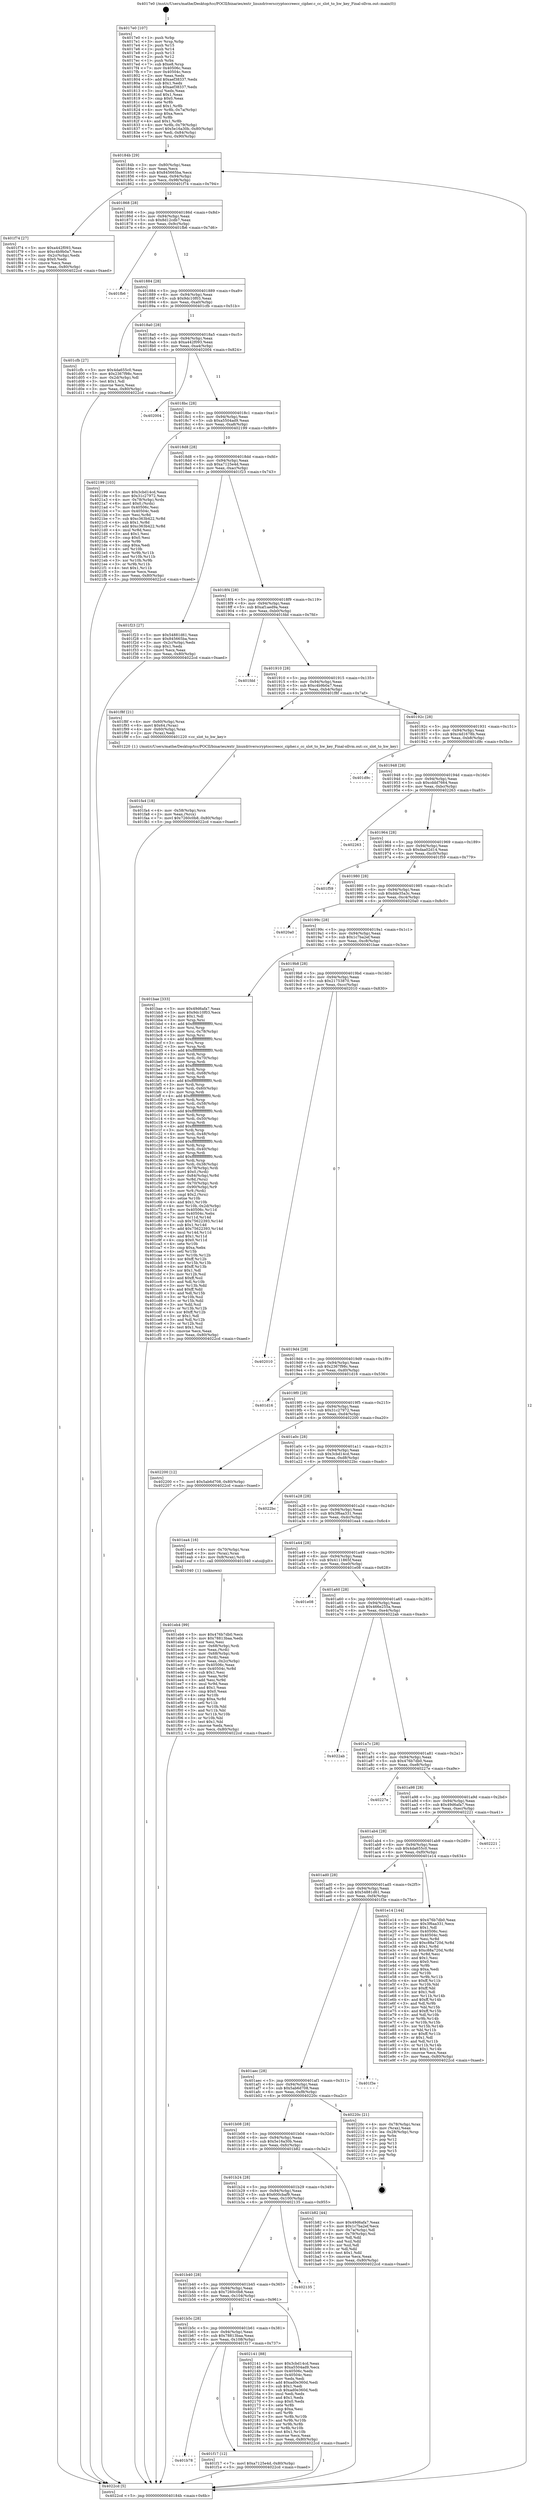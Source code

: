 digraph "0x4017e0" {
  label = "0x4017e0 (/mnt/c/Users/mathe/Desktop/tcc/POCII/binaries/extr_linuxdriverscryptoccreecc_cipher.c_cc_slot_to_hw_key_Final-ollvm.out::main(0))"
  labelloc = "t"
  node[shape=record]

  Entry [label="",width=0.3,height=0.3,shape=circle,fillcolor=black,style=filled]
  "0x40184b" [label="{
     0x40184b [29]\l
     | [instrs]\l
     &nbsp;&nbsp;0x40184b \<+3\>: mov -0x80(%rbp),%eax\l
     &nbsp;&nbsp;0x40184e \<+2\>: mov %eax,%ecx\l
     &nbsp;&nbsp;0x401850 \<+6\>: sub $0x845665ba,%ecx\l
     &nbsp;&nbsp;0x401856 \<+6\>: mov %eax,-0x94(%rbp)\l
     &nbsp;&nbsp;0x40185c \<+6\>: mov %ecx,-0x98(%rbp)\l
     &nbsp;&nbsp;0x401862 \<+6\>: je 0000000000401f74 \<main+0x794\>\l
  }"]
  "0x401f74" [label="{
     0x401f74 [27]\l
     | [instrs]\l
     &nbsp;&nbsp;0x401f74 \<+5\>: mov $0xa442f093,%eax\l
     &nbsp;&nbsp;0x401f79 \<+5\>: mov $0xc4b9b0a7,%ecx\l
     &nbsp;&nbsp;0x401f7e \<+3\>: mov -0x2c(%rbp),%edx\l
     &nbsp;&nbsp;0x401f81 \<+3\>: cmp $0x0,%edx\l
     &nbsp;&nbsp;0x401f84 \<+3\>: cmove %ecx,%eax\l
     &nbsp;&nbsp;0x401f87 \<+3\>: mov %eax,-0x80(%rbp)\l
     &nbsp;&nbsp;0x401f8a \<+5\>: jmp 00000000004022cd \<main+0xaed\>\l
  }"]
  "0x401868" [label="{
     0x401868 [28]\l
     | [instrs]\l
     &nbsp;&nbsp;0x401868 \<+5\>: jmp 000000000040186d \<main+0x8d\>\l
     &nbsp;&nbsp;0x40186d \<+6\>: mov -0x94(%rbp),%eax\l
     &nbsp;&nbsp;0x401873 \<+5\>: sub $0x8d12cdb7,%eax\l
     &nbsp;&nbsp;0x401878 \<+6\>: mov %eax,-0x9c(%rbp)\l
     &nbsp;&nbsp;0x40187e \<+6\>: je 0000000000401fb6 \<main+0x7d6\>\l
  }"]
  Exit [label="",width=0.3,height=0.3,shape=circle,fillcolor=black,style=filled,peripheries=2]
  "0x401fb6" [label="{
     0x401fb6\l
  }", style=dashed]
  "0x401884" [label="{
     0x401884 [28]\l
     | [instrs]\l
     &nbsp;&nbsp;0x401884 \<+5\>: jmp 0000000000401889 \<main+0xa9\>\l
     &nbsp;&nbsp;0x401889 \<+6\>: mov -0x94(%rbp),%eax\l
     &nbsp;&nbsp;0x40188f \<+5\>: sub $0x9dc10f03,%eax\l
     &nbsp;&nbsp;0x401894 \<+6\>: mov %eax,-0xa0(%rbp)\l
     &nbsp;&nbsp;0x40189a \<+6\>: je 0000000000401cfb \<main+0x51b\>\l
  }"]
  "0x401fa4" [label="{
     0x401fa4 [18]\l
     | [instrs]\l
     &nbsp;&nbsp;0x401fa4 \<+4\>: mov -0x58(%rbp),%rcx\l
     &nbsp;&nbsp;0x401fa8 \<+2\>: mov %eax,(%rcx)\l
     &nbsp;&nbsp;0x401faa \<+7\>: movl $0x7260c0b8,-0x80(%rbp)\l
     &nbsp;&nbsp;0x401fb1 \<+5\>: jmp 00000000004022cd \<main+0xaed\>\l
  }"]
  "0x401cfb" [label="{
     0x401cfb [27]\l
     | [instrs]\l
     &nbsp;&nbsp;0x401cfb \<+5\>: mov $0x4da655c0,%eax\l
     &nbsp;&nbsp;0x401d00 \<+5\>: mov $0x2367f98c,%ecx\l
     &nbsp;&nbsp;0x401d05 \<+3\>: mov -0x2d(%rbp),%dl\l
     &nbsp;&nbsp;0x401d08 \<+3\>: test $0x1,%dl\l
     &nbsp;&nbsp;0x401d0b \<+3\>: cmovne %ecx,%eax\l
     &nbsp;&nbsp;0x401d0e \<+3\>: mov %eax,-0x80(%rbp)\l
     &nbsp;&nbsp;0x401d11 \<+5\>: jmp 00000000004022cd \<main+0xaed\>\l
  }"]
  "0x4018a0" [label="{
     0x4018a0 [28]\l
     | [instrs]\l
     &nbsp;&nbsp;0x4018a0 \<+5\>: jmp 00000000004018a5 \<main+0xc5\>\l
     &nbsp;&nbsp;0x4018a5 \<+6\>: mov -0x94(%rbp),%eax\l
     &nbsp;&nbsp;0x4018ab \<+5\>: sub $0xa442f093,%eax\l
     &nbsp;&nbsp;0x4018b0 \<+6\>: mov %eax,-0xa4(%rbp)\l
     &nbsp;&nbsp;0x4018b6 \<+6\>: je 0000000000402004 \<main+0x824\>\l
  }"]
  "0x401b78" [label="{
     0x401b78\l
  }", style=dashed]
  "0x402004" [label="{
     0x402004\l
  }", style=dashed]
  "0x4018bc" [label="{
     0x4018bc [28]\l
     | [instrs]\l
     &nbsp;&nbsp;0x4018bc \<+5\>: jmp 00000000004018c1 \<main+0xe1\>\l
     &nbsp;&nbsp;0x4018c1 \<+6\>: mov -0x94(%rbp),%eax\l
     &nbsp;&nbsp;0x4018c7 \<+5\>: sub $0xa5504ad9,%eax\l
     &nbsp;&nbsp;0x4018cc \<+6\>: mov %eax,-0xa8(%rbp)\l
     &nbsp;&nbsp;0x4018d2 \<+6\>: je 0000000000402199 \<main+0x9b9\>\l
  }"]
  "0x401f17" [label="{
     0x401f17 [12]\l
     | [instrs]\l
     &nbsp;&nbsp;0x401f17 \<+7\>: movl $0xa7125e4d,-0x80(%rbp)\l
     &nbsp;&nbsp;0x401f1e \<+5\>: jmp 00000000004022cd \<main+0xaed\>\l
  }"]
  "0x402199" [label="{
     0x402199 [103]\l
     | [instrs]\l
     &nbsp;&nbsp;0x402199 \<+5\>: mov $0x3cbd14cd,%eax\l
     &nbsp;&nbsp;0x40219e \<+5\>: mov $0x31c27972,%ecx\l
     &nbsp;&nbsp;0x4021a3 \<+4\>: mov -0x78(%rbp),%rdx\l
     &nbsp;&nbsp;0x4021a7 \<+6\>: movl $0x0,(%rdx)\l
     &nbsp;&nbsp;0x4021ad \<+7\>: mov 0x40506c,%esi\l
     &nbsp;&nbsp;0x4021b4 \<+7\>: mov 0x40504c,%edi\l
     &nbsp;&nbsp;0x4021bb \<+3\>: mov %esi,%r8d\l
     &nbsp;&nbsp;0x4021be \<+7\>: sub $0xc363b422,%r8d\l
     &nbsp;&nbsp;0x4021c5 \<+4\>: sub $0x1,%r8d\l
     &nbsp;&nbsp;0x4021c9 \<+7\>: add $0xc363b422,%r8d\l
     &nbsp;&nbsp;0x4021d0 \<+4\>: imul %r8d,%esi\l
     &nbsp;&nbsp;0x4021d4 \<+3\>: and $0x1,%esi\l
     &nbsp;&nbsp;0x4021d7 \<+3\>: cmp $0x0,%esi\l
     &nbsp;&nbsp;0x4021da \<+4\>: sete %r9b\l
     &nbsp;&nbsp;0x4021de \<+3\>: cmp $0xa,%edi\l
     &nbsp;&nbsp;0x4021e1 \<+4\>: setl %r10b\l
     &nbsp;&nbsp;0x4021e5 \<+3\>: mov %r9b,%r11b\l
     &nbsp;&nbsp;0x4021e8 \<+3\>: and %r10b,%r11b\l
     &nbsp;&nbsp;0x4021eb \<+3\>: xor %r10b,%r9b\l
     &nbsp;&nbsp;0x4021ee \<+3\>: or %r9b,%r11b\l
     &nbsp;&nbsp;0x4021f1 \<+4\>: test $0x1,%r11b\l
     &nbsp;&nbsp;0x4021f5 \<+3\>: cmovne %ecx,%eax\l
     &nbsp;&nbsp;0x4021f8 \<+3\>: mov %eax,-0x80(%rbp)\l
     &nbsp;&nbsp;0x4021fb \<+5\>: jmp 00000000004022cd \<main+0xaed\>\l
  }"]
  "0x4018d8" [label="{
     0x4018d8 [28]\l
     | [instrs]\l
     &nbsp;&nbsp;0x4018d8 \<+5\>: jmp 00000000004018dd \<main+0xfd\>\l
     &nbsp;&nbsp;0x4018dd \<+6\>: mov -0x94(%rbp),%eax\l
     &nbsp;&nbsp;0x4018e3 \<+5\>: sub $0xa7125e4d,%eax\l
     &nbsp;&nbsp;0x4018e8 \<+6\>: mov %eax,-0xac(%rbp)\l
     &nbsp;&nbsp;0x4018ee \<+6\>: je 0000000000401f23 \<main+0x743\>\l
  }"]
  "0x401b5c" [label="{
     0x401b5c [28]\l
     | [instrs]\l
     &nbsp;&nbsp;0x401b5c \<+5\>: jmp 0000000000401b61 \<main+0x381\>\l
     &nbsp;&nbsp;0x401b61 \<+6\>: mov -0x94(%rbp),%eax\l
     &nbsp;&nbsp;0x401b67 \<+5\>: sub $0x78813baa,%eax\l
     &nbsp;&nbsp;0x401b6c \<+6\>: mov %eax,-0x108(%rbp)\l
     &nbsp;&nbsp;0x401b72 \<+6\>: je 0000000000401f17 \<main+0x737\>\l
  }"]
  "0x401f23" [label="{
     0x401f23 [27]\l
     | [instrs]\l
     &nbsp;&nbsp;0x401f23 \<+5\>: mov $0x54881d61,%eax\l
     &nbsp;&nbsp;0x401f28 \<+5\>: mov $0x845665ba,%ecx\l
     &nbsp;&nbsp;0x401f2d \<+3\>: mov -0x2c(%rbp),%edx\l
     &nbsp;&nbsp;0x401f30 \<+3\>: cmp $0x1,%edx\l
     &nbsp;&nbsp;0x401f33 \<+3\>: cmovl %ecx,%eax\l
     &nbsp;&nbsp;0x401f36 \<+3\>: mov %eax,-0x80(%rbp)\l
     &nbsp;&nbsp;0x401f39 \<+5\>: jmp 00000000004022cd \<main+0xaed\>\l
  }"]
  "0x4018f4" [label="{
     0x4018f4 [28]\l
     | [instrs]\l
     &nbsp;&nbsp;0x4018f4 \<+5\>: jmp 00000000004018f9 \<main+0x119\>\l
     &nbsp;&nbsp;0x4018f9 \<+6\>: mov -0x94(%rbp),%eax\l
     &nbsp;&nbsp;0x4018ff \<+5\>: sub $0xaf1aed9a,%eax\l
     &nbsp;&nbsp;0x401904 \<+6\>: mov %eax,-0xb0(%rbp)\l
     &nbsp;&nbsp;0x40190a \<+6\>: je 0000000000401fdd \<main+0x7fd\>\l
  }"]
  "0x402141" [label="{
     0x402141 [88]\l
     | [instrs]\l
     &nbsp;&nbsp;0x402141 \<+5\>: mov $0x3cbd14cd,%eax\l
     &nbsp;&nbsp;0x402146 \<+5\>: mov $0xa5504ad9,%ecx\l
     &nbsp;&nbsp;0x40214b \<+7\>: mov 0x40506c,%edx\l
     &nbsp;&nbsp;0x402152 \<+7\>: mov 0x40504c,%esi\l
     &nbsp;&nbsp;0x402159 \<+2\>: mov %edx,%edi\l
     &nbsp;&nbsp;0x40215b \<+6\>: add $0xad0e360d,%edi\l
     &nbsp;&nbsp;0x402161 \<+3\>: sub $0x1,%edi\l
     &nbsp;&nbsp;0x402164 \<+6\>: sub $0xad0e360d,%edi\l
     &nbsp;&nbsp;0x40216a \<+3\>: imul %edi,%edx\l
     &nbsp;&nbsp;0x40216d \<+3\>: and $0x1,%edx\l
     &nbsp;&nbsp;0x402170 \<+3\>: cmp $0x0,%edx\l
     &nbsp;&nbsp;0x402173 \<+4\>: sete %r8b\l
     &nbsp;&nbsp;0x402177 \<+3\>: cmp $0xa,%esi\l
     &nbsp;&nbsp;0x40217a \<+4\>: setl %r9b\l
     &nbsp;&nbsp;0x40217e \<+3\>: mov %r8b,%r10b\l
     &nbsp;&nbsp;0x402181 \<+3\>: and %r9b,%r10b\l
     &nbsp;&nbsp;0x402184 \<+3\>: xor %r9b,%r8b\l
     &nbsp;&nbsp;0x402187 \<+3\>: or %r8b,%r10b\l
     &nbsp;&nbsp;0x40218a \<+4\>: test $0x1,%r10b\l
     &nbsp;&nbsp;0x40218e \<+3\>: cmovne %ecx,%eax\l
     &nbsp;&nbsp;0x402191 \<+3\>: mov %eax,-0x80(%rbp)\l
     &nbsp;&nbsp;0x402194 \<+5\>: jmp 00000000004022cd \<main+0xaed\>\l
  }"]
  "0x401fdd" [label="{
     0x401fdd\l
  }", style=dashed]
  "0x401910" [label="{
     0x401910 [28]\l
     | [instrs]\l
     &nbsp;&nbsp;0x401910 \<+5\>: jmp 0000000000401915 \<main+0x135\>\l
     &nbsp;&nbsp;0x401915 \<+6\>: mov -0x94(%rbp),%eax\l
     &nbsp;&nbsp;0x40191b \<+5\>: sub $0xc4b9b0a7,%eax\l
     &nbsp;&nbsp;0x401920 \<+6\>: mov %eax,-0xb4(%rbp)\l
     &nbsp;&nbsp;0x401926 \<+6\>: je 0000000000401f8f \<main+0x7af\>\l
  }"]
  "0x401b40" [label="{
     0x401b40 [28]\l
     | [instrs]\l
     &nbsp;&nbsp;0x401b40 \<+5\>: jmp 0000000000401b45 \<main+0x365\>\l
     &nbsp;&nbsp;0x401b45 \<+6\>: mov -0x94(%rbp),%eax\l
     &nbsp;&nbsp;0x401b4b \<+5\>: sub $0x7260c0b8,%eax\l
     &nbsp;&nbsp;0x401b50 \<+6\>: mov %eax,-0x104(%rbp)\l
     &nbsp;&nbsp;0x401b56 \<+6\>: je 0000000000402141 \<main+0x961\>\l
  }"]
  "0x401f8f" [label="{
     0x401f8f [21]\l
     | [instrs]\l
     &nbsp;&nbsp;0x401f8f \<+4\>: mov -0x60(%rbp),%rax\l
     &nbsp;&nbsp;0x401f93 \<+6\>: movl $0x64,(%rax)\l
     &nbsp;&nbsp;0x401f99 \<+4\>: mov -0x60(%rbp),%rax\l
     &nbsp;&nbsp;0x401f9d \<+2\>: mov (%rax),%edi\l
     &nbsp;&nbsp;0x401f9f \<+5\>: call 0000000000401220 \<cc_slot_to_hw_key\>\l
     | [calls]\l
     &nbsp;&nbsp;0x401220 \{1\} (/mnt/c/Users/mathe/Desktop/tcc/POCII/binaries/extr_linuxdriverscryptoccreecc_cipher.c_cc_slot_to_hw_key_Final-ollvm.out::cc_slot_to_hw_key)\l
  }"]
  "0x40192c" [label="{
     0x40192c [28]\l
     | [instrs]\l
     &nbsp;&nbsp;0x40192c \<+5\>: jmp 0000000000401931 \<main+0x151\>\l
     &nbsp;&nbsp;0x401931 \<+6\>: mov -0x94(%rbp),%eax\l
     &nbsp;&nbsp;0x401937 \<+5\>: sub $0xc4d1678b,%eax\l
     &nbsp;&nbsp;0x40193c \<+6\>: mov %eax,-0xb8(%rbp)\l
     &nbsp;&nbsp;0x401942 \<+6\>: je 0000000000401d9c \<main+0x5bc\>\l
  }"]
  "0x402135" [label="{
     0x402135\l
  }", style=dashed]
  "0x401d9c" [label="{
     0x401d9c\l
  }", style=dashed]
  "0x401948" [label="{
     0x401948 [28]\l
     | [instrs]\l
     &nbsp;&nbsp;0x401948 \<+5\>: jmp 000000000040194d \<main+0x16d\>\l
     &nbsp;&nbsp;0x40194d \<+6\>: mov -0x94(%rbp),%eax\l
     &nbsp;&nbsp;0x401953 \<+5\>: sub $0xcddd7664,%eax\l
     &nbsp;&nbsp;0x401958 \<+6\>: mov %eax,-0xbc(%rbp)\l
     &nbsp;&nbsp;0x40195e \<+6\>: je 0000000000402263 \<main+0xa83\>\l
  }"]
  "0x401eb4" [label="{
     0x401eb4 [99]\l
     | [instrs]\l
     &nbsp;&nbsp;0x401eb4 \<+5\>: mov $0x476b7db0,%ecx\l
     &nbsp;&nbsp;0x401eb9 \<+5\>: mov $0x78813baa,%edx\l
     &nbsp;&nbsp;0x401ebe \<+2\>: xor %esi,%esi\l
     &nbsp;&nbsp;0x401ec0 \<+4\>: mov -0x68(%rbp),%rdi\l
     &nbsp;&nbsp;0x401ec4 \<+2\>: mov %eax,(%rdi)\l
     &nbsp;&nbsp;0x401ec6 \<+4\>: mov -0x68(%rbp),%rdi\l
     &nbsp;&nbsp;0x401eca \<+2\>: mov (%rdi),%eax\l
     &nbsp;&nbsp;0x401ecc \<+3\>: mov %eax,-0x2c(%rbp)\l
     &nbsp;&nbsp;0x401ecf \<+7\>: mov 0x40506c,%eax\l
     &nbsp;&nbsp;0x401ed6 \<+8\>: mov 0x40504c,%r8d\l
     &nbsp;&nbsp;0x401ede \<+3\>: sub $0x1,%esi\l
     &nbsp;&nbsp;0x401ee1 \<+3\>: mov %eax,%r9d\l
     &nbsp;&nbsp;0x401ee4 \<+3\>: add %esi,%r9d\l
     &nbsp;&nbsp;0x401ee7 \<+4\>: imul %r9d,%eax\l
     &nbsp;&nbsp;0x401eeb \<+3\>: and $0x1,%eax\l
     &nbsp;&nbsp;0x401eee \<+3\>: cmp $0x0,%eax\l
     &nbsp;&nbsp;0x401ef1 \<+4\>: sete %r10b\l
     &nbsp;&nbsp;0x401ef5 \<+4\>: cmp $0xa,%r8d\l
     &nbsp;&nbsp;0x401ef9 \<+4\>: setl %r11b\l
     &nbsp;&nbsp;0x401efd \<+3\>: mov %r10b,%bl\l
     &nbsp;&nbsp;0x401f00 \<+3\>: and %r11b,%bl\l
     &nbsp;&nbsp;0x401f03 \<+3\>: xor %r11b,%r10b\l
     &nbsp;&nbsp;0x401f06 \<+3\>: or %r10b,%bl\l
     &nbsp;&nbsp;0x401f09 \<+3\>: test $0x1,%bl\l
     &nbsp;&nbsp;0x401f0c \<+3\>: cmovne %edx,%ecx\l
     &nbsp;&nbsp;0x401f0f \<+3\>: mov %ecx,-0x80(%rbp)\l
     &nbsp;&nbsp;0x401f12 \<+5\>: jmp 00000000004022cd \<main+0xaed\>\l
  }"]
  "0x402263" [label="{
     0x402263\l
  }", style=dashed]
  "0x401964" [label="{
     0x401964 [28]\l
     | [instrs]\l
     &nbsp;&nbsp;0x401964 \<+5\>: jmp 0000000000401969 \<main+0x189\>\l
     &nbsp;&nbsp;0x401969 \<+6\>: mov -0x94(%rbp),%eax\l
     &nbsp;&nbsp;0x40196f \<+5\>: sub $0xdaa02d14,%eax\l
     &nbsp;&nbsp;0x401974 \<+6\>: mov %eax,-0xc0(%rbp)\l
     &nbsp;&nbsp;0x40197a \<+6\>: je 0000000000401f59 \<main+0x779\>\l
  }"]
  "0x4017e0" [label="{
     0x4017e0 [107]\l
     | [instrs]\l
     &nbsp;&nbsp;0x4017e0 \<+1\>: push %rbp\l
     &nbsp;&nbsp;0x4017e1 \<+3\>: mov %rsp,%rbp\l
     &nbsp;&nbsp;0x4017e4 \<+2\>: push %r15\l
     &nbsp;&nbsp;0x4017e6 \<+2\>: push %r14\l
     &nbsp;&nbsp;0x4017e8 \<+2\>: push %r13\l
     &nbsp;&nbsp;0x4017ea \<+2\>: push %r12\l
     &nbsp;&nbsp;0x4017ec \<+1\>: push %rbx\l
     &nbsp;&nbsp;0x4017ed \<+7\>: sub $0xe8,%rsp\l
     &nbsp;&nbsp;0x4017f4 \<+7\>: mov 0x40506c,%eax\l
     &nbsp;&nbsp;0x4017fb \<+7\>: mov 0x40504c,%ecx\l
     &nbsp;&nbsp;0x401802 \<+2\>: mov %eax,%edx\l
     &nbsp;&nbsp;0x401804 \<+6\>: add $0xaef38337,%edx\l
     &nbsp;&nbsp;0x40180a \<+3\>: sub $0x1,%edx\l
     &nbsp;&nbsp;0x40180d \<+6\>: sub $0xaef38337,%edx\l
     &nbsp;&nbsp;0x401813 \<+3\>: imul %edx,%eax\l
     &nbsp;&nbsp;0x401816 \<+3\>: and $0x1,%eax\l
     &nbsp;&nbsp;0x401819 \<+3\>: cmp $0x0,%eax\l
     &nbsp;&nbsp;0x40181c \<+4\>: sete %r8b\l
     &nbsp;&nbsp;0x401820 \<+4\>: and $0x1,%r8b\l
     &nbsp;&nbsp;0x401824 \<+4\>: mov %r8b,-0x7a(%rbp)\l
     &nbsp;&nbsp;0x401828 \<+3\>: cmp $0xa,%ecx\l
     &nbsp;&nbsp;0x40182b \<+4\>: setl %r8b\l
     &nbsp;&nbsp;0x40182f \<+4\>: and $0x1,%r8b\l
     &nbsp;&nbsp;0x401833 \<+4\>: mov %r8b,-0x79(%rbp)\l
     &nbsp;&nbsp;0x401837 \<+7\>: movl $0x5e16a30b,-0x80(%rbp)\l
     &nbsp;&nbsp;0x40183e \<+6\>: mov %edi,-0x84(%rbp)\l
     &nbsp;&nbsp;0x401844 \<+7\>: mov %rsi,-0x90(%rbp)\l
  }"]
  "0x401f59" [label="{
     0x401f59\l
  }", style=dashed]
  "0x401980" [label="{
     0x401980 [28]\l
     | [instrs]\l
     &nbsp;&nbsp;0x401980 \<+5\>: jmp 0000000000401985 \<main+0x1a5\>\l
     &nbsp;&nbsp;0x401985 \<+6\>: mov -0x94(%rbp),%eax\l
     &nbsp;&nbsp;0x40198b \<+5\>: sub $0xdde35a3c,%eax\l
     &nbsp;&nbsp;0x401990 \<+6\>: mov %eax,-0xc4(%rbp)\l
     &nbsp;&nbsp;0x401996 \<+6\>: je 00000000004020a0 \<main+0x8c0\>\l
  }"]
  "0x4022cd" [label="{
     0x4022cd [5]\l
     | [instrs]\l
     &nbsp;&nbsp;0x4022cd \<+5\>: jmp 000000000040184b \<main+0x6b\>\l
  }"]
  "0x4020a0" [label="{
     0x4020a0\l
  }", style=dashed]
  "0x40199c" [label="{
     0x40199c [28]\l
     | [instrs]\l
     &nbsp;&nbsp;0x40199c \<+5\>: jmp 00000000004019a1 \<main+0x1c1\>\l
     &nbsp;&nbsp;0x4019a1 \<+6\>: mov -0x94(%rbp),%eax\l
     &nbsp;&nbsp;0x4019a7 \<+5\>: sub $0x1c7ba2ef,%eax\l
     &nbsp;&nbsp;0x4019ac \<+6\>: mov %eax,-0xc8(%rbp)\l
     &nbsp;&nbsp;0x4019b2 \<+6\>: je 0000000000401bae \<main+0x3ce\>\l
  }"]
  "0x401b24" [label="{
     0x401b24 [28]\l
     | [instrs]\l
     &nbsp;&nbsp;0x401b24 \<+5\>: jmp 0000000000401b29 \<main+0x349\>\l
     &nbsp;&nbsp;0x401b29 \<+6\>: mov -0x94(%rbp),%eax\l
     &nbsp;&nbsp;0x401b2f \<+5\>: sub $0x600cbaf9,%eax\l
     &nbsp;&nbsp;0x401b34 \<+6\>: mov %eax,-0x100(%rbp)\l
     &nbsp;&nbsp;0x401b3a \<+6\>: je 0000000000402135 \<main+0x955\>\l
  }"]
  "0x401bae" [label="{
     0x401bae [333]\l
     | [instrs]\l
     &nbsp;&nbsp;0x401bae \<+5\>: mov $0x49d6afa7,%eax\l
     &nbsp;&nbsp;0x401bb3 \<+5\>: mov $0x9dc10f03,%ecx\l
     &nbsp;&nbsp;0x401bb8 \<+2\>: mov $0x1,%dl\l
     &nbsp;&nbsp;0x401bba \<+3\>: mov %rsp,%rsi\l
     &nbsp;&nbsp;0x401bbd \<+4\>: add $0xfffffffffffffff0,%rsi\l
     &nbsp;&nbsp;0x401bc1 \<+3\>: mov %rsi,%rsp\l
     &nbsp;&nbsp;0x401bc4 \<+4\>: mov %rsi,-0x78(%rbp)\l
     &nbsp;&nbsp;0x401bc8 \<+3\>: mov %rsp,%rsi\l
     &nbsp;&nbsp;0x401bcb \<+4\>: add $0xfffffffffffffff0,%rsi\l
     &nbsp;&nbsp;0x401bcf \<+3\>: mov %rsi,%rsp\l
     &nbsp;&nbsp;0x401bd2 \<+3\>: mov %rsp,%rdi\l
     &nbsp;&nbsp;0x401bd5 \<+4\>: add $0xfffffffffffffff0,%rdi\l
     &nbsp;&nbsp;0x401bd9 \<+3\>: mov %rdi,%rsp\l
     &nbsp;&nbsp;0x401bdc \<+4\>: mov %rdi,-0x70(%rbp)\l
     &nbsp;&nbsp;0x401be0 \<+3\>: mov %rsp,%rdi\l
     &nbsp;&nbsp;0x401be3 \<+4\>: add $0xfffffffffffffff0,%rdi\l
     &nbsp;&nbsp;0x401be7 \<+3\>: mov %rdi,%rsp\l
     &nbsp;&nbsp;0x401bea \<+4\>: mov %rdi,-0x68(%rbp)\l
     &nbsp;&nbsp;0x401bee \<+3\>: mov %rsp,%rdi\l
     &nbsp;&nbsp;0x401bf1 \<+4\>: add $0xfffffffffffffff0,%rdi\l
     &nbsp;&nbsp;0x401bf5 \<+3\>: mov %rdi,%rsp\l
     &nbsp;&nbsp;0x401bf8 \<+4\>: mov %rdi,-0x60(%rbp)\l
     &nbsp;&nbsp;0x401bfc \<+3\>: mov %rsp,%rdi\l
     &nbsp;&nbsp;0x401bff \<+4\>: add $0xfffffffffffffff0,%rdi\l
     &nbsp;&nbsp;0x401c03 \<+3\>: mov %rdi,%rsp\l
     &nbsp;&nbsp;0x401c06 \<+4\>: mov %rdi,-0x58(%rbp)\l
     &nbsp;&nbsp;0x401c0a \<+3\>: mov %rsp,%rdi\l
     &nbsp;&nbsp;0x401c0d \<+4\>: add $0xfffffffffffffff0,%rdi\l
     &nbsp;&nbsp;0x401c11 \<+3\>: mov %rdi,%rsp\l
     &nbsp;&nbsp;0x401c14 \<+4\>: mov %rdi,-0x50(%rbp)\l
     &nbsp;&nbsp;0x401c18 \<+3\>: mov %rsp,%rdi\l
     &nbsp;&nbsp;0x401c1b \<+4\>: add $0xfffffffffffffff0,%rdi\l
     &nbsp;&nbsp;0x401c1f \<+3\>: mov %rdi,%rsp\l
     &nbsp;&nbsp;0x401c22 \<+4\>: mov %rdi,-0x48(%rbp)\l
     &nbsp;&nbsp;0x401c26 \<+3\>: mov %rsp,%rdi\l
     &nbsp;&nbsp;0x401c29 \<+4\>: add $0xfffffffffffffff0,%rdi\l
     &nbsp;&nbsp;0x401c2d \<+3\>: mov %rdi,%rsp\l
     &nbsp;&nbsp;0x401c30 \<+4\>: mov %rdi,-0x40(%rbp)\l
     &nbsp;&nbsp;0x401c34 \<+3\>: mov %rsp,%rdi\l
     &nbsp;&nbsp;0x401c37 \<+4\>: add $0xfffffffffffffff0,%rdi\l
     &nbsp;&nbsp;0x401c3b \<+3\>: mov %rdi,%rsp\l
     &nbsp;&nbsp;0x401c3e \<+4\>: mov %rdi,-0x38(%rbp)\l
     &nbsp;&nbsp;0x401c42 \<+4\>: mov -0x78(%rbp),%rdi\l
     &nbsp;&nbsp;0x401c46 \<+6\>: movl $0x0,(%rdi)\l
     &nbsp;&nbsp;0x401c4c \<+7\>: mov -0x84(%rbp),%r8d\l
     &nbsp;&nbsp;0x401c53 \<+3\>: mov %r8d,(%rsi)\l
     &nbsp;&nbsp;0x401c56 \<+4\>: mov -0x70(%rbp),%rdi\l
     &nbsp;&nbsp;0x401c5a \<+7\>: mov -0x90(%rbp),%r9\l
     &nbsp;&nbsp;0x401c61 \<+3\>: mov %r9,(%rdi)\l
     &nbsp;&nbsp;0x401c64 \<+3\>: cmpl $0x2,(%rsi)\l
     &nbsp;&nbsp;0x401c67 \<+4\>: setne %r10b\l
     &nbsp;&nbsp;0x401c6b \<+4\>: and $0x1,%r10b\l
     &nbsp;&nbsp;0x401c6f \<+4\>: mov %r10b,-0x2d(%rbp)\l
     &nbsp;&nbsp;0x401c73 \<+8\>: mov 0x40506c,%r11d\l
     &nbsp;&nbsp;0x401c7b \<+7\>: mov 0x40504c,%ebx\l
     &nbsp;&nbsp;0x401c82 \<+3\>: mov %r11d,%r14d\l
     &nbsp;&nbsp;0x401c85 \<+7\>: sub $0x75622393,%r14d\l
     &nbsp;&nbsp;0x401c8c \<+4\>: sub $0x1,%r14d\l
     &nbsp;&nbsp;0x401c90 \<+7\>: add $0x75622393,%r14d\l
     &nbsp;&nbsp;0x401c97 \<+4\>: imul %r14d,%r11d\l
     &nbsp;&nbsp;0x401c9b \<+4\>: and $0x1,%r11d\l
     &nbsp;&nbsp;0x401c9f \<+4\>: cmp $0x0,%r11d\l
     &nbsp;&nbsp;0x401ca3 \<+4\>: sete %r10b\l
     &nbsp;&nbsp;0x401ca7 \<+3\>: cmp $0xa,%ebx\l
     &nbsp;&nbsp;0x401caa \<+4\>: setl %r15b\l
     &nbsp;&nbsp;0x401cae \<+3\>: mov %r10b,%r12b\l
     &nbsp;&nbsp;0x401cb1 \<+4\>: xor $0xff,%r12b\l
     &nbsp;&nbsp;0x401cb5 \<+3\>: mov %r15b,%r13b\l
     &nbsp;&nbsp;0x401cb8 \<+4\>: xor $0xff,%r13b\l
     &nbsp;&nbsp;0x401cbc \<+3\>: xor $0x1,%dl\l
     &nbsp;&nbsp;0x401cbf \<+3\>: mov %r12b,%sil\l
     &nbsp;&nbsp;0x401cc2 \<+4\>: and $0xff,%sil\l
     &nbsp;&nbsp;0x401cc6 \<+3\>: and %dl,%r10b\l
     &nbsp;&nbsp;0x401cc9 \<+3\>: mov %r13b,%dil\l
     &nbsp;&nbsp;0x401ccc \<+4\>: and $0xff,%dil\l
     &nbsp;&nbsp;0x401cd0 \<+3\>: and %dl,%r15b\l
     &nbsp;&nbsp;0x401cd3 \<+3\>: or %r10b,%sil\l
     &nbsp;&nbsp;0x401cd6 \<+3\>: or %r15b,%dil\l
     &nbsp;&nbsp;0x401cd9 \<+3\>: xor %dil,%sil\l
     &nbsp;&nbsp;0x401cdc \<+3\>: or %r13b,%r12b\l
     &nbsp;&nbsp;0x401cdf \<+4\>: xor $0xff,%r12b\l
     &nbsp;&nbsp;0x401ce3 \<+3\>: or $0x1,%dl\l
     &nbsp;&nbsp;0x401ce6 \<+3\>: and %dl,%r12b\l
     &nbsp;&nbsp;0x401ce9 \<+3\>: or %r12b,%sil\l
     &nbsp;&nbsp;0x401cec \<+4\>: test $0x1,%sil\l
     &nbsp;&nbsp;0x401cf0 \<+3\>: cmovne %ecx,%eax\l
     &nbsp;&nbsp;0x401cf3 \<+3\>: mov %eax,-0x80(%rbp)\l
     &nbsp;&nbsp;0x401cf6 \<+5\>: jmp 00000000004022cd \<main+0xaed\>\l
  }"]
  "0x4019b8" [label="{
     0x4019b8 [28]\l
     | [instrs]\l
     &nbsp;&nbsp;0x4019b8 \<+5\>: jmp 00000000004019bd \<main+0x1dd\>\l
     &nbsp;&nbsp;0x4019bd \<+6\>: mov -0x94(%rbp),%eax\l
     &nbsp;&nbsp;0x4019c3 \<+5\>: sub $0x21753870,%eax\l
     &nbsp;&nbsp;0x4019c8 \<+6\>: mov %eax,-0xcc(%rbp)\l
     &nbsp;&nbsp;0x4019ce \<+6\>: je 0000000000402010 \<main+0x830\>\l
  }"]
  "0x401b82" [label="{
     0x401b82 [44]\l
     | [instrs]\l
     &nbsp;&nbsp;0x401b82 \<+5\>: mov $0x49d6afa7,%eax\l
     &nbsp;&nbsp;0x401b87 \<+5\>: mov $0x1c7ba2ef,%ecx\l
     &nbsp;&nbsp;0x401b8c \<+3\>: mov -0x7a(%rbp),%dl\l
     &nbsp;&nbsp;0x401b8f \<+4\>: mov -0x79(%rbp),%sil\l
     &nbsp;&nbsp;0x401b93 \<+3\>: mov %dl,%dil\l
     &nbsp;&nbsp;0x401b96 \<+3\>: and %sil,%dil\l
     &nbsp;&nbsp;0x401b99 \<+3\>: xor %sil,%dl\l
     &nbsp;&nbsp;0x401b9c \<+3\>: or %dl,%dil\l
     &nbsp;&nbsp;0x401b9f \<+4\>: test $0x1,%dil\l
     &nbsp;&nbsp;0x401ba3 \<+3\>: cmovne %ecx,%eax\l
     &nbsp;&nbsp;0x401ba6 \<+3\>: mov %eax,-0x80(%rbp)\l
     &nbsp;&nbsp;0x401ba9 \<+5\>: jmp 00000000004022cd \<main+0xaed\>\l
  }"]
  "0x402010" [label="{
     0x402010\l
  }", style=dashed]
  "0x4019d4" [label="{
     0x4019d4 [28]\l
     | [instrs]\l
     &nbsp;&nbsp;0x4019d4 \<+5\>: jmp 00000000004019d9 \<main+0x1f9\>\l
     &nbsp;&nbsp;0x4019d9 \<+6\>: mov -0x94(%rbp),%eax\l
     &nbsp;&nbsp;0x4019df \<+5\>: sub $0x2367f98c,%eax\l
     &nbsp;&nbsp;0x4019e4 \<+6\>: mov %eax,-0xd0(%rbp)\l
     &nbsp;&nbsp;0x4019ea \<+6\>: je 0000000000401d16 \<main+0x536\>\l
  }"]
  "0x401b08" [label="{
     0x401b08 [28]\l
     | [instrs]\l
     &nbsp;&nbsp;0x401b08 \<+5\>: jmp 0000000000401b0d \<main+0x32d\>\l
     &nbsp;&nbsp;0x401b0d \<+6\>: mov -0x94(%rbp),%eax\l
     &nbsp;&nbsp;0x401b13 \<+5\>: sub $0x5e16a30b,%eax\l
     &nbsp;&nbsp;0x401b18 \<+6\>: mov %eax,-0xfc(%rbp)\l
     &nbsp;&nbsp;0x401b1e \<+6\>: je 0000000000401b82 \<main+0x3a2\>\l
  }"]
  "0x401d16" [label="{
     0x401d16\l
  }", style=dashed]
  "0x4019f0" [label="{
     0x4019f0 [28]\l
     | [instrs]\l
     &nbsp;&nbsp;0x4019f0 \<+5\>: jmp 00000000004019f5 \<main+0x215\>\l
     &nbsp;&nbsp;0x4019f5 \<+6\>: mov -0x94(%rbp),%eax\l
     &nbsp;&nbsp;0x4019fb \<+5\>: sub $0x31c27972,%eax\l
     &nbsp;&nbsp;0x401a00 \<+6\>: mov %eax,-0xd4(%rbp)\l
     &nbsp;&nbsp;0x401a06 \<+6\>: je 0000000000402200 \<main+0xa20\>\l
  }"]
  "0x40220c" [label="{
     0x40220c [21]\l
     | [instrs]\l
     &nbsp;&nbsp;0x40220c \<+4\>: mov -0x78(%rbp),%rax\l
     &nbsp;&nbsp;0x402210 \<+2\>: mov (%rax),%eax\l
     &nbsp;&nbsp;0x402212 \<+4\>: lea -0x28(%rbp),%rsp\l
     &nbsp;&nbsp;0x402216 \<+1\>: pop %rbx\l
     &nbsp;&nbsp;0x402217 \<+2\>: pop %r12\l
     &nbsp;&nbsp;0x402219 \<+2\>: pop %r13\l
     &nbsp;&nbsp;0x40221b \<+2\>: pop %r14\l
     &nbsp;&nbsp;0x40221d \<+2\>: pop %r15\l
     &nbsp;&nbsp;0x40221f \<+1\>: pop %rbp\l
     &nbsp;&nbsp;0x402220 \<+1\>: ret\l
  }"]
  "0x402200" [label="{
     0x402200 [12]\l
     | [instrs]\l
     &nbsp;&nbsp;0x402200 \<+7\>: movl $0x5ab6d708,-0x80(%rbp)\l
     &nbsp;&nbsp;0x402207 \<+5\>: jmp 00000000004022cd \<main+0xaed\>\l
  }"]
  "0x401a0c" [label="{
     0x401a0c [28]\l
     | [instrs]\l
     &nbsp;&nbsp;0x401a0c \<+5\>: jmp 0000000000401a11 \<main+0x231\>\l
     &nbsp;&nbsp;0x401a11 \<+6\>: mov -0x94(%rbp),%eax\l
     &nbsp;&nbsp;0x401a17 \<+5\>: sub $0x3cbd14cd,%eax\l
     &nbsp;&nbsp;0x401a1c \<+6\>: mov %eax,-0xd8(%rbp)\l
     &nbsp;&nbsp;0x401a22 \<+6\>: je 00000000004022bc \<main+0xadc\>\l
  }"]
  "0x401aec" [label="{
     0x401aec [28]\l
     | [instrs]\l
     &nbsp;&nbsp;0x401aec \<+5\>: jmp 0000000000401af1 \<main+0x311\>\l
     &nbsp;&nbsp;0x401af1 \<+6\>: mov -0x94(%rbp),%eax\l
     &nbsp;&nbsp;0x401af7 \<+5\>: sub $0x5ab6d708,%eax\l
     &nbsp;&nbsp;0x401afc \<+6\>: mov %eax,-0xf8(%rbp)\l
     &nbsp;&nbsp;0x401b02 \<+6\>: je 000000000040220c \<main+0xa2c\>\l
  }"]
  "0x4022bc" [label="{
     0x4022bc\l
  }", style=dashed]
  "0x401a28" [label="{
     0x401a28 [28]\l
     | [instrs]\l
     &nbsp;&nbsp;0x401a28 \<+5\>: jmp 0000000000401a2d \<main+0x24d\>\l
     &nbsp;&nbsp;0x401a2d \<+6\>: mov -0x94(%rbp),%eax\l
     &nbsp;&nbsp;0x401a33 \<+5\>: sub $0x3f6aa331,%eax\l
     &nbsp;&nbsp;0x401a38 \<+6\>: mov %eax,-0xdc(%rbp)\l
     &nbsp;&nbsp;0x401a3e \<+6\>: je 0000000000401ea4 \<main+0x6c4\>\l
  }"]
  "0x401f3e" [label="{
     0x401f3e\l
  }", style=dashed]
  "0x401ea4" [label="{
     0x401ea4 [16]\l
     | [instrs]\l
     &nbsp;&nbsp;0x401ea4 \<+4\>: mov -0x70(%rbp),%rax\l
     &nbsp;&nbsp;0x401ea8 \<+3\>: mov (%rax),%rax\l
     &nbsp;&nbsp;0x401eab \<+4\>: mov 0x8(%rax),%rdi\l
     &nbsp;&nbsp;0x401eaf \<+5\>: call 0000000000401040 \<atoi@plt\>\l
     | [calls]\l
     &nbsp;&nbsp;0x401040 \{1\} (unknown)\l
  }"]
  "0x401a44" [label="{
     0x401a44 [28]\l
     | [instrs]\l
     &nbsp;&nbsp;0x401a44 \<+5\>: jmp 0000000000401a49 \<main+0x269\>\l
     &nbsp;&nbsp;0x401a49 \<+6\>: mov -0x94(%rbp),%eax\l
     &nbsp;&nbsp;0x401a4f \<+5\>: sub $0x4111865f,%eax\l
     &nbsp;&nbsp;0x401a54 \<+6\>: mov %eax,-0xe0(%rbp)\l
     &nbsp;&nbsp;0x401a5a \<+6\>: je 0000000000401e08 \<main+0x628\>\l
  }"]
  "0x401ad0" [label="{
     0x401ad0 [28]\l
     | [instrs]\l
     &nbsp;&nbsp;0x401ad0 \<+5\>: jmp 0000000000401ad5 \<main+0x2f5\>\l
     &nbsp;&nbsp;0x401ad5 \<+6\>: mov -0x94(%rbp),%eax\l
     &nbsp;&nbsp;0x401adb \<+5\>: sub $0x54881d61,%eax\l
     &nbsp;&nbsp;0x401ae0 \<+6\>: mov %eax,-0xf4(%rbp)\l
     &nbsp;&nbsp;0x401ae6 \<+6\>: je 0000000000401f3e \<main+0x75e\>\l
  }"]
  "0x401e08" [label="{
     0x401e08\l
  }", style=dashed]
  "0x401a60" [label="{
     0x401a60 [28]\l
     | [instrs]\l
     &nbsp;&nbsp;0x401a60 \<+5\>: jmp 0000000000401a65 \<main+0x285\>\l
     &nbsp;&nbsp;0x401a65 \<+6\>: mov -0x94(%rbp),%eax\l
     &nbsp;&nbsp;0x401a6b \<+5\>: sub $0x466e255a,%eax\l
     &nbsp;&nbsp;0x401a70 \<+6\>: mov %eax,-0xe4(%rbp)\l
     &nbsp;&nbsp;0x401a76 \<+6\>: je 00000000004022ab \<main+0xacb\>\l
  }"]
  "0x401e14" [label="{
     0x401e14 [144]\l
     | [instrs]\l
     &nbsp;&nbsp;0x401e14 \<+5\>: mov $0x476b7db0,%eax\l
     &nbsp;&nbsp;0x401e19 \<+5\>: mov $0x3f6aa331,%ecx\l
     &nbsp;&nbsp;0x401e1e \<+2\>: mov $0x1,%dl\l
     &nbsp;&nbsp;0x401e20 \<+7\>: mov 0x40506c,%esi\l
     &nbsp;&nbsp;0x401e27 \<+7\>: mov 0x40504c,%edi\l
     &nbsp;&nbsp;0x401e2e \<+3\>: mov %esi,%r8d\l
     &nbsp;&nbsp;0x401e31 \<+7\>: add $0xc88a720d,%r8d\l
     &nbsp;&nbsp;0x401e38 \<+4\>: sub $0x1,%r8d\l
     &nbsp;&nbsp;0x401e3c \<+7\>: sub $0xc88a720d,%r8d\l
     &nbsp;&nbsp;0x401e43 \<+4\>: imul %r8d,%esi\l
     &nbsp;&nbsp;0x401e47 \<+3\>: and $0x1,%esi\l
     &nbsp;&nbsp;0x401e4a \<+3\>: cmp $0x0,%esi\l
     &nbsp;&nbsp;0x401e4d \<+4\>: sete %r9b\l
     &nbsp;&nbsp;0x401e51 \<+3\>: cmp $0xa,%edi\l
     &nbsp;&nbsp;0x401e54 \<+4\>: setl %r10b\l
     &nbsp;&nbsp;0x401e58 \<+3\>: mov %r9b,%r11b\l
     &nbsp;&nbsp;0x401e5b \<+4\>: xor $0xff,%r11b\l
     &nbsp;&nbsp;0x401e5f \<+3\>: mov %r10b,%bl\l
     &nbsp;&nbsp;0x401e62 \<+3\>: xor $0xff,%bl\l
     &nbsp;&nbsp;0x401e65 \<+3\>: xor $0x1,%dl\l
     &nbsp;&nbsp;0x401e68 \<+3\>: mov %r11b,%r14b\l
     &nbsp;&nbsp;0x401e6b \<+4\>: and $0xff,%r14b\l
     &nbsp;&nbsp;0x401e6f \<+3\>: and %dl,%r9b\l
     &nbsp;&nbsp;0x401e72 \<+3\>: mov %bl,%r15b\l
     &nbsp;&nbsp;0x401e75 \<+4\>: and $0xff,%r15b\l
     &nbsp;&nbsp;0x401e79 \<+3\>: and %dl,%r10b\l
     &nbsp;&nbsp;0x401e7c \<+3\>: or %r9b,%r14b\l
     &nbsp;&nbsp;0x401e7f \<+3\>: or %r10b,%r15b\l
     &nbsp;&nbsp;0x401e82 \<+3\>: xor %r15b,%r14b\l
     &nbsp;&nbsp;0x401e85 \<+3\>: or %bl,%r11b\l
     &nbsp;&nbsp;0x401e88 \<+4\>: xor $0xff,%r11b\l
     &nbsp;&nbsp;0x401e8c \<+3\>: or $0x1,%dl\l
     &nbsp;&nbsp;0x401e8f \<+3\>: and %dl,%r11b\l
     &nbsp;&nbsp;0x401e92 \<+3\>: or %r11b,%r14b\l
     &nbsp;&nbsp;0x401e95 \<+4\>: test $0x1,%r14b\l
     &nbsp;&nbsp;0x401e99 \<+3\>: cmovne %ecx,%eax\l
     &nbsp;&nbsp;0x401e9c \<+3\>: mov %eax,-0x80(%rbp)\l
     &nbsp;&nbsp;0x401e9f \<+5\>: jmp 00000000004022cd \<main+0xaed\>\l
  }"]
  "0x4022ab" [label="{
     0x4022ab\l
  }", style=dashed]
  "0x401a7c" [label="{
     0x401a7c [28]\l
     | [instrs]\l
     &nbsp;&nbsp;0x401a7c \<+5\>: jmp 0000000000401a81 \<main+0x2a1\>\l
     &nbsp;&nbsp;0x401a81 \<+6\>: mov -0x94(%rbp),%eax\l
     &nbsp;&nbsp;0x401a87 \<+5\>: sub $0x476b7db0,%eax\l
     &nbsp;&nbsp;0x401a8c \<+6\>: mov %eax,-0xe8(%rbp)\l
     &nbsp;&nbsp;0x401a92 \<+6\>: je 000000000040227e \<main+0xa9e\>\l
  }"]
  "0x401ab4" [label="{
     0x401ab4 [28]\l
     | [instrs]\l
     &nbsp;&nbsp;0x401ab4 \<+5\>: jmp 0000000000401ab9 \<main+0x2d9\>\l
     &nbsp;&nbsp;0x401ab9 \<+6\>: mov -0x94(%rbp),%eax\l
     &nbsp;&nbsp;0x401abf \<+5\>: sub $0x4da655c0,%eax\l
     &nbsp;&nbsp;0x401ac4 \<+6\>: mov %eax,-0xf0(%rbp)\l
     &nbsp;&nbsp;0x401aca \<+6\>: je 0000000000401e14 \<main+0x634\>\l
  }"]
  "0x40227e" [label="{
     0x40227e\l
  }", style=dashed]
  "0x401a98" [label="{
     0x401a98 [28]\l
     | [instrs]\l
     &nbsp;&nbsp;0x401a98 \<+5\>: jmp 0000000000401a9d \<main+0x2bd\>\l
     &nbsp;&nbsp;0x401a9d \<+6\>: mov -0x94(%rbp),%eax\l
     &nbsp;&nbsp;0x401aa3 \<+5\>: sub $0x49d6afa7,%eax\l
     &nbsp;&nbsp;0x401aa8 \<+6\>: mov %eax,-0xec(%rbp)\l
     &nbsp;&nbsp;0x401aae \<+6\>: je 0000000000402221 \<main+0xa41\>\l
  }"]
  "0x402221" [label="{
     0x402221\l
  }", style=dashed]
  Entry -> "0x4017e0" [label=" 1"]
  "0x40184b" -> "0x401f74" [label=" 1"]
  "0x40184b" -> "0x401868" [label=" 12"]
  "0x40220c" -> Exit [label=" 1"]
  "0x401868" -> "0x401fb6" [label=" 0"]
  "0x401868" -> "0x401884" [label=" 12"]
  "0x402200" -> "0x4022cd" [label=" 1"]
  "0x401884" -> "0x401cfb" [label=" 1"]
  "0x401884" -> "0x4018a0" [label=" 11"]
  "0x402199" -> "0x4022cd" [label=" 1"]
  "0x4018a0" -> "0x402004" [label=" 0"]
  "0x4018a0" -> "0x4018bc" [label=" 11"]
  "0x402141" -> "0x4022cd" [label=" 1"]
  "0x4018bc" -> "0x402199" [label=" 1"]
  "0x4018bc" -> "0x4018d8" [label=" 10"]
  "0x401fa4" -> "0x4022cd" [label=" 1"]
  "0x4018d8" -> "0x401f23" [label=" 1"]
  "0x4018d8" -> "0x4018f4" [label=" 9"]
  "0x401f74" -> "0x4022cd" [label=" 1"]
  "0x4018f4" -> "0x401fdd" [label=" 0"]
  "0x4018f4" -> "0x401910" [label=" 9"]
  "0x401f23" -> "0x4022cd" [label=" 1"]
  "0x401910" -> "0x401f8f" [label=" 1"]
  "0x401910" -> "0x40192c" [label=" 8"]
  "0x401b5c" -> "0x401b78" [label=" 0"]
  "0x40192c" -> "0x401d9c" [label=" 0"]
  "0x40192c" -> "0x401948" [label=" 8"]
  "0x401b5c" -> "0x401f17" [label=" 1"]
  "0x401948" -> "0x402263" [label=" 0"]
  "0x401948" -> "0x401964" [label=" 8"]
  "0x401b40" -> "0x401b5c" [label=" 1"]
  "0x401964" -> "0x401f59" [label=" 0"]
  "0x401964" -> "0x401980" [label=" 8"]
  "0x401f17" -> "0x4022cd" [label=" 1"]
  "0x401980" -> "0x4020a0" [label=" 0"]
  "0x401980" -> "0x40199c" [label=" 8"]
  "0x401b24" -> "0x401b40" [label=" 2"]
  "0x40199c" -> "0x401bae" [label=" 1"]
  "0x40199c" -> "0x4019b8" [label=" 7"]
  "0x401b24" -> "0x402135" [label=" 0"]
  "0x4019b8" -> "0x402010" [label=" 0"]
  "0x4019b8" -> "0x4019d4" [label=" 7"]
  "0x401f8f" -> "0x401fa4" [label=" 1"]
  "0x4019d4" -> "0x401d16" [label=" 0"]
  "0x4019d4" -> "0x4019f0" [label=" 7"]
  "0x401ea4" -> "0x401eb4" [label=" 1"]
  "0x4019f0" -> "0x402200" [label=" 1"]
  "0x4019f0" -> "0x401a0c" [label=" 6"]
  "0x401e14" -> "0x4022cd" [label=" 1"]
  "0x401a0c" -> "0x4022bc" [label=" 0"]
  "0x401a0c" -> "0x401a28" [label=" 6"]
  "0x401bae" -> "0x4022cd" [label=" 1"]
  "0x401a28" -> "0x401ea4" [label=" 1"]
  "0x401a28" -> "0x401a44" [label=" 5"]
  "0x401b40" -> "0x402141" [label=" 1"]
  "0x401a44" -> "0x401e08" [label=" 0"]
  "0x401a44" -> "0x401a60" [label=" 5"]
  "0x4017e0" -> "0x40184b" [label=" 1"]
  "0x401a60" -> "0x4022ab" [label=" 0"]
  "0x401a60" -> "0x401a7c" [label=" 5"]
  "0x401b82" -> "0x4022cd" [label=" 1"]
  "0x401a7c" -> "0x40227e" [label=" 0"]
  "0x401a7c" -> "0x401a98" [label=" 5"]
  "0x401b08" -> "0x401b82" [label=" 1"]
  "0x401a98" -> "0x402221" [label=" 0"]
  "0x401a98" -> "0x401ab4" [label=" 5"]
  "0x401b08" -> "0x401b24" [label=" 2"]
  "0x401ab4" -> "0x401e14" [label=" 1"]
  "0x401ab4" -> "0x401ad0" [label=" 4"]
  "0x4022cd" -> "0x40184b" [label=" 12"]
  "0x401ad0" -> "0x401f3e" [label=" 0"]
  "0x401ad0" -> "0x401aec" [label=" 4"]
  "0x401cfb" -> "0x4022cd" [label=" 1"]
  "0x401aec" -> "0x40220c" [label=" 1"]
  "0x401aec" -> "0x401b08" [label=" 3"]
  "0x401eb4" -> "0x4022cd" [label=" 1"]
}
